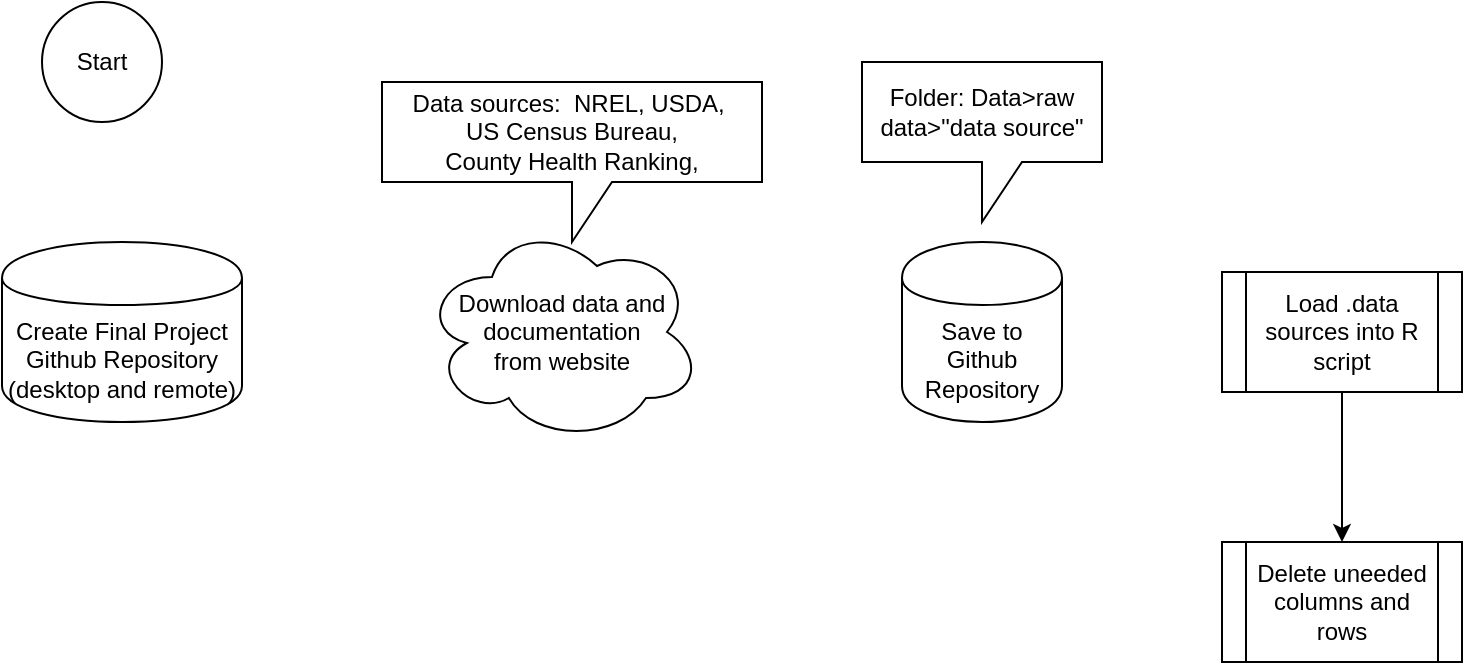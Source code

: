 <mxfile version="10.6.7" type="github"><diagram id="-eh0lc0SyR4cueMTpuMQ" name="Page-1"><mxGraphModel dx="840" dy="452" grid="1" gridSize="10" guides="1" tooltips="1" connect="1" arrows="1" fold="1" page="1" pageScale="1" pageWidth="850" pageHeight="1100" math="0" shadow="0"><root><mxCell id="0"/><mxCell id="1" parent="0"/><mxCell id="M-mHWGOmtvXkitNkvPBa-1" value="Download data and documentation &lt;br&gt;from website" style="ellipse;shape=cloud;whiteSpace=wrap;html=1;" vertex="1" parent="1"><mxGeometry x="280" y="140" width="140" height="110" as="geometry"/></mxCell><mxCell id="M-mHWGOmtvXkitNkvPBa-3" value="Create Final Project Github Repository (desktop and remote)" style="shape=cylinder;whiteSpace=wrap;html=1;boundedLbl=1;backgroundOutline=1;" vertex="1" parent="1"><mxGeometry x="70" y="150" width="120" height="90" as="geometry"/></mxCell><mxCell id="M-mHWGOmtvXkitNkvPBa-4" value="Start" style="ellipse;whiteSpace=wrap;html=1;aspect=fixed;" vertex="1" parent="1"><mxGeometry x="90" y="30" width="60" height="60" as="geometry"/></mxCell><mxCell id="M-mHWGOmtvXkitNkvPBa-6" value="Save to Github Repository" style="shape=cylinder;whiteSpace=wrap;html=1;boundedLbl=1;backgroundOutline=1;" vertex="1" parent="1"><mxGeometry x="520" y="150" width="80" height="90" as="geometry"/></mxCell><mxCell id="M-mHWGOmtvXkitNkvPBa-7" value="Folder: Data&amp;gt;raw data&amp;gt;&quot;data source&quot;" style="shape=callout;whiteSpace=wrap;html=1;perimeter=calloutPerimeter;" vertex="1" parent="1"><mxGeometry x="500" y="60" width="120" height="80" as="geometry"/></mxCell><mxCell id="M-mHWGOmtvXkitNkvPBa-8" value="&lt;span&gt;Data sources:&amp;nbsp; NREL, USDA,&amp;nbsp;&lt;/span&gt;&lt;br&gt;&lt;span&gt;US Census Bureau,&lt;/span&gt;&lt;br&gt;&lt;span&gt;County Health Ranking,&lt;/span&gt;" style="shape=callout;whiteSpace=wrap;html=1;perimeter=calloutPerimeter;" vertex="1" parent="1"><mxGeometry x="260" y="70" width="190" height="80" as="geometry"/></mxCell><mxCell id="M-mHWGOmtvXkitNkvPBa-11" value="" style="edgeStyle=orthogonalEdgeStyle;rounded=0;orthogonalLoop=1;jettySize=auto;html=1;" edge="1" parent="1" source="M-mHWGOmtvXkitNkvPBa-9" target="M-mHWGOmtvXkitNkvPBa-10"><mxGeometry relative="1" as="geometry"/></mxCell><mxCell id="M-mHWGOmtvXkitNkvPBa-9" value="Load .data sources into R script" style="shape=process;whiteSpace=wrap;html=1;backgroundOutline=1;" vertex="1" parent="1"><mxGeometry x="680" y="165" width="120" height="60" as="geometry"/></mxCell><mxCell id="M-mHWGOmtvXkitNkvPBa-10" value="Delete uneeded columns and rows" style="shape=process;whiteSpace=wrap;html=1;backgroundOutline=1;" vertex="1" parent="1"><mxGeometry x="680" y="300" width="120" height="60" as="geometry"/></mxCell></root></mxGraphModel></diagram></mxfile>